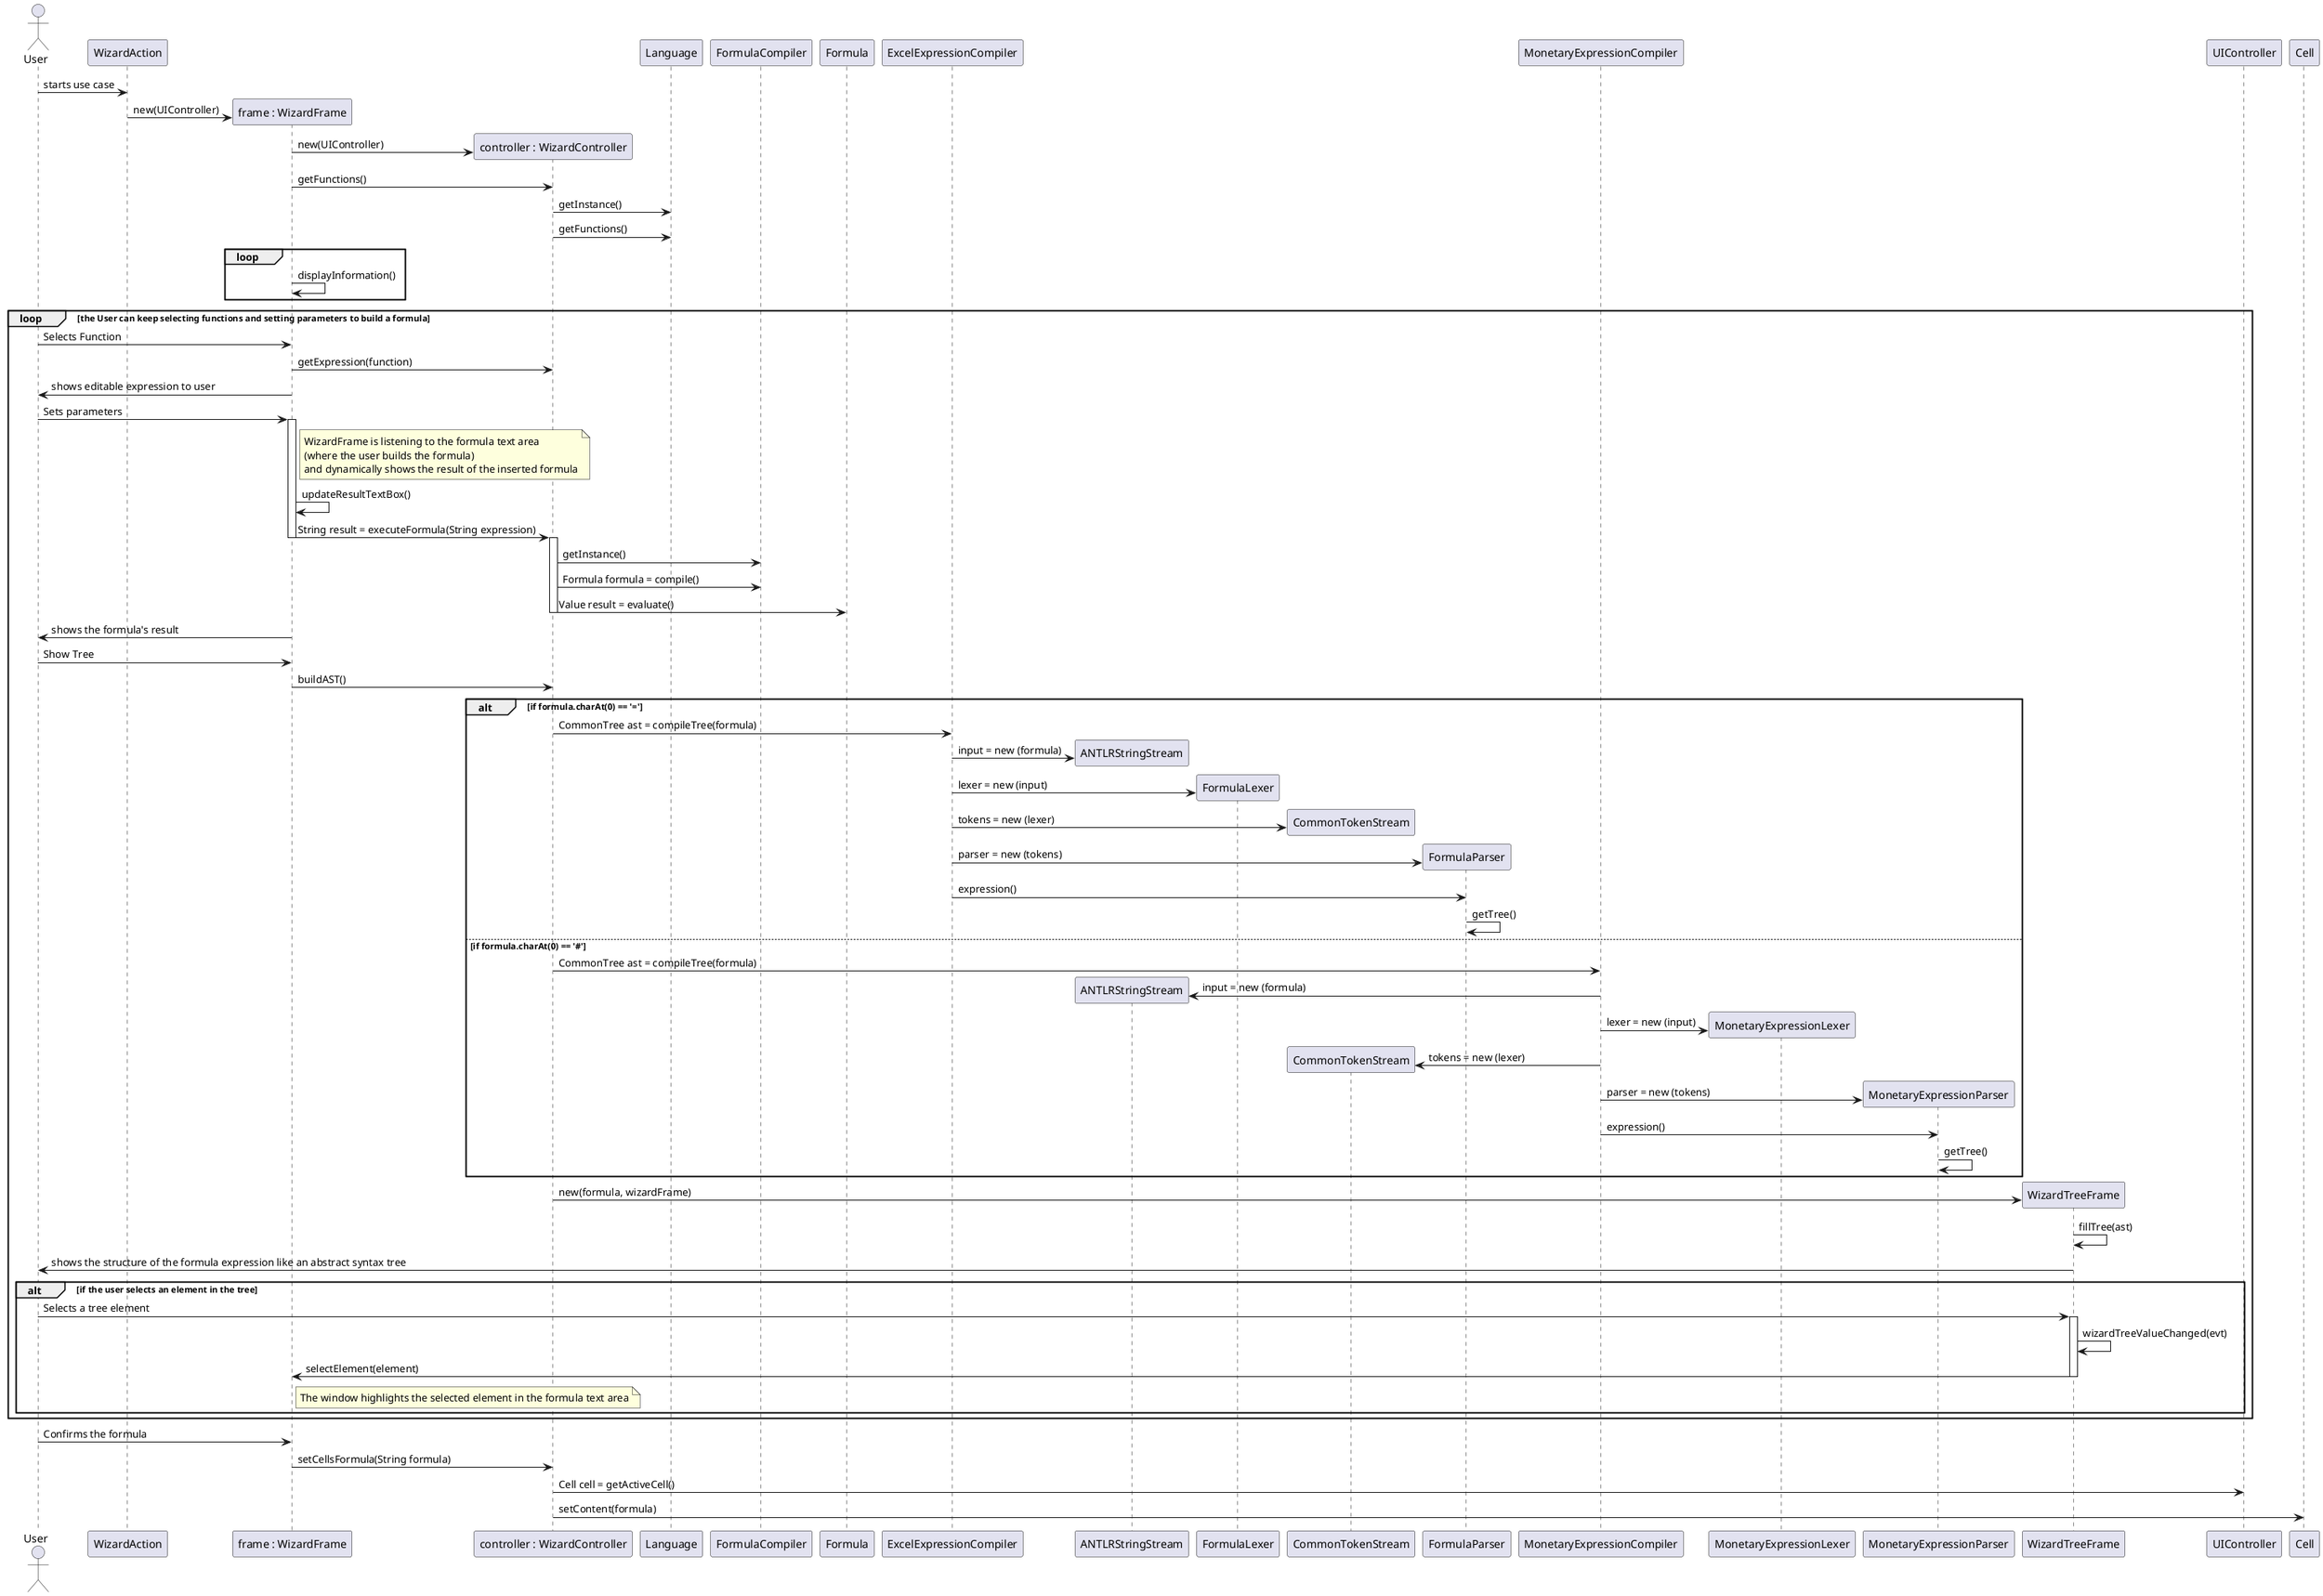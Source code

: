 @startuml doc-files/lang04_03_design.png
actor User

  participant "WizardAction" as WizardAction 
  participant "frame : WizardFrame" as WizardFrame 
  participant "controller : WizardController" as WizardController 

  User -> WizardAction : starts use case
  create WizardFrame 
  WizardAction -> WizardFrame : new(UIController) 
  create WizardController 
  WizardFrame -> WizardController : new(UIController) 
  WizardFrame -> WizardController : getFunctions()
  WizardController -> Language : getInstance()
  WizardController -> Language : getFunctions()

  loop
  WizardFrame -> WizardFrame : displayInformation()
  end

  loop the User can keep selecting functions and setting parameters to build a formula
  User -> WizardFrame : Selects Function
  WizardFrame -> WizardController : getExpression(function)
  WizardFrame -> User : shows editable expression to user
  User -> WizardFrame : Sets parameters
  activate WizardFrame
  note right of WizardFrame : WizardFrame is listening to the formula text area\n(where the user builds the formula)\nand dynamically shows the result of the inserted formula
  WizardFrame -> WizardFrame : updateResultTextBox() 
  WizardFrame -> WizardController : String result = executeFormula(String expression)
  deactivate WizardFrame
  activate WizardController
  WizardController -> FormulaCompiler : getInstance()
  WizardController -> FormulaCompiler : Formula formula = compile()
  WizardController -> Formula : Value result = evaluate()
  deactivate WizardController
  WizardFrame -> User : shows the formula's result
  User -> WizardFrame : Show Tree
  WizardFrame -> WizardController : buildAST()

  alt if formula.charAt(0) == '='
  WizardController -> ExcelExpressionCompiler : CommonTree ast = compileTree(formula)
  create ANTLRStringStream 
  ExcelExpressionCompiler -> ANTLRStringStream : input = new (formula)
  create FormulaLexer 
  ExcelExpressionCompiler -> FormulaLexer : lexer = new (input) 
  create CommonTokenStream 
  ExcelExpressionCompiler -> CommonTokenStream : tokens = new (lexer)
  create FormulaParser
  ExcelExpressionCompiler -> FormulaParser : parser = new (tokens)
  ExcelExpressionCompiler -> FormulaParser : expression()
  FormulaParser -> FormulaParser : getTree()
  else if formula.charAt(0) == '#'
  WizardController -> MonetaryExpressionCompiler : CommonTree ast = compileTree(formula)
  create ANTLRStringStream 
  MonetaryExpressionCompiler -> ANTLRStringStream : input = new (formula)
  create MonetaryExpressionLexer 
  MonetaryExpressionCompiler -> MonetaryExpressionLexer : lexer = new (input) 
  create CommonTokenStream 
  MonetaryExpressionCompiler -> CommonTokenStream : tokens = new (lexer)
  create MonetaryExpressionParser
  MonetaryExpressionCompiler -> MonetaryExpressionParser : parser = new (tokens)
  MonetaryExpressionCompiler -> MonetaryExpressionParser : expression()
  MonetaryExpressionParser -> MonetaryExpressionParser : getTree()
  end

  create WizardTreeFrame
  WizardController -> WizardTreeFrame : new(formula, wizardFrame)
  WizardTreeFrame -> WizardTreeFrame : fillTree(ast)
  WizardTreeFrame -> User : shows the structure of the formula expression like an abstract syntax tree
  alt if the user selects an element in the tree
  User -> WizardTreeFrame : Selects a tree element
  activate WizardTreeFrame
  WizardTreeFrame -> WizardTreeFrame : wizardTreeValueChanged(evt)
  WizardTreeFrame -> WizardFrame : selectElement(element)
  deactivate WizardTreeFrame
  note right of WizardFrame : The window highlights the selected element in the formula text area 
  end
  end

  User -> WizardFrame : Confirms the formula
  WizardFrame -> WizardController : setCellsFormula(String formula)
  WizardController -> UIController : Cell cell = getActiveCell()
  WizardController -> Cell : setContent(formula)
@enduml